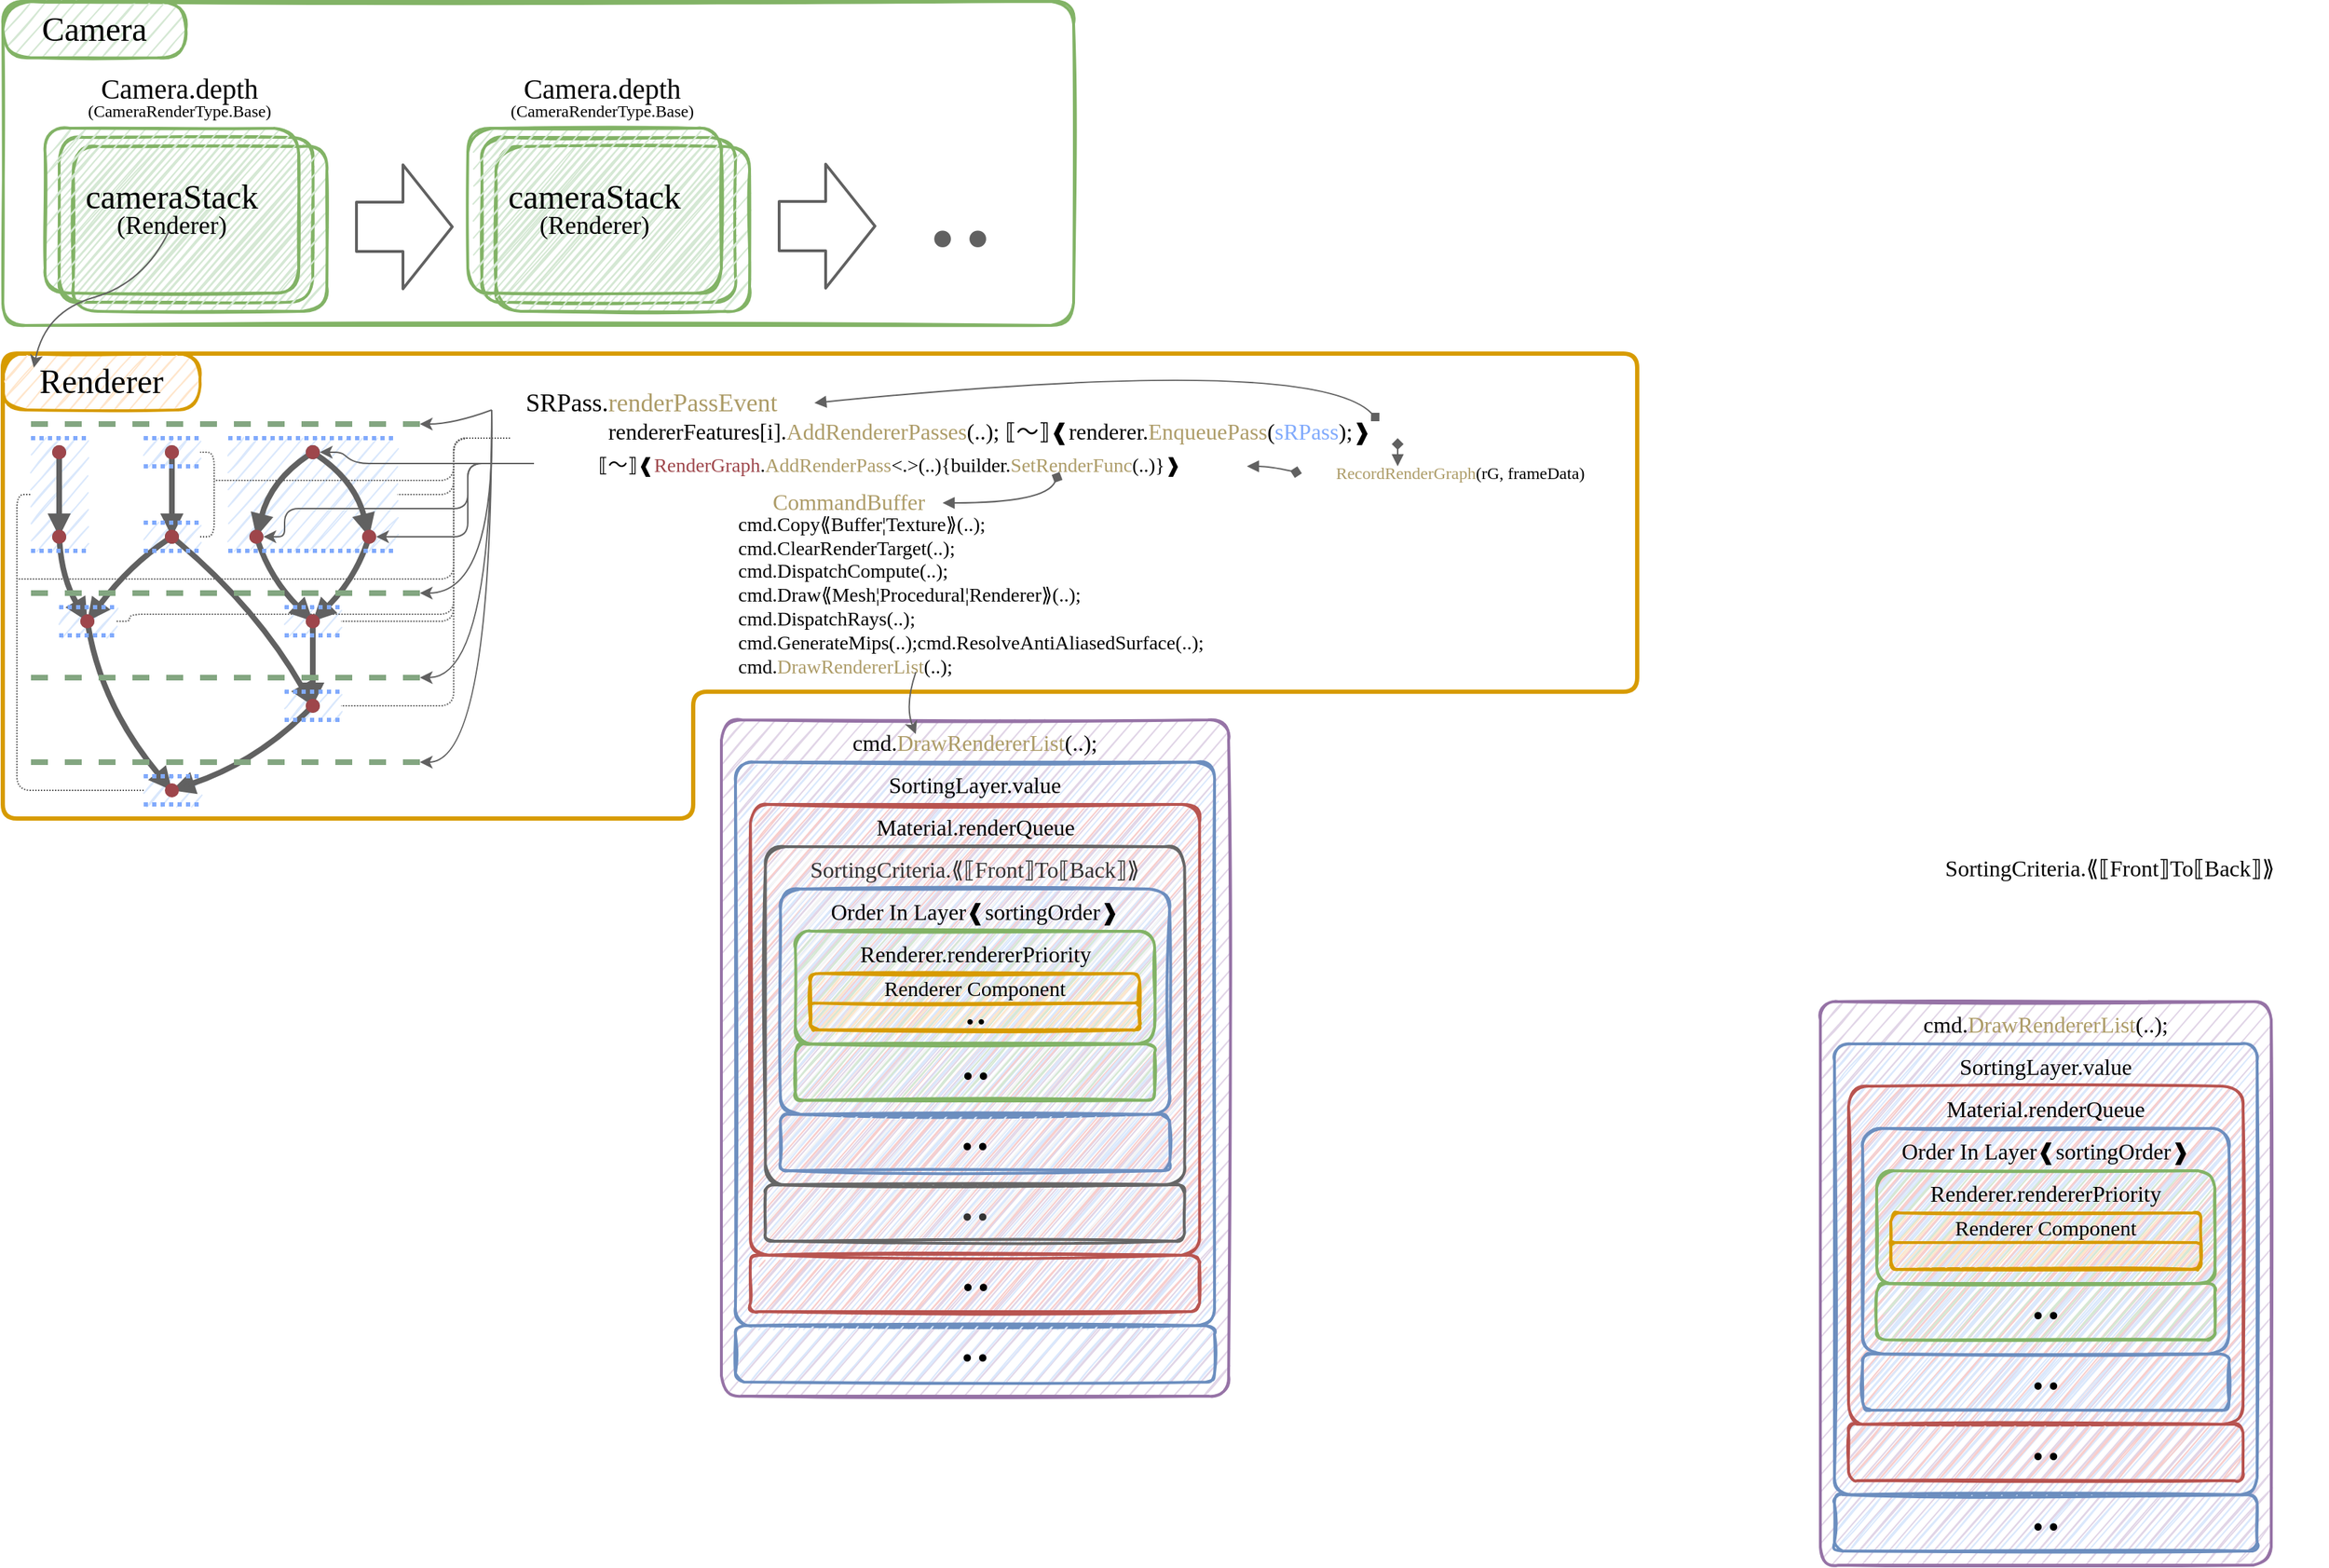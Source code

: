 <mxfile version="21.7.5" type="device">
  <diagram name="ページ1" id="PmnMEiedi1nfhbx48ZEu">
    <mxGraphModel dx="1434" dy="844" grid="1" gridSize="10" guides="0" tooltips="1" connect="1" arrows="1" fold="1" page="1" pageScale="1" pageWidth="1169" pageHeight="827" math="0" shadow="0">
      <root>
        <mxCell id="0" />
        <mxCell id="1" parent="0" />
        <mxCell id="FsoMMtfHhLz3N644Kt1Y-4" value="" style="group" parent="1" vertex="1" connectable="0">
          <mxGeometry x="50" y="110" width="200" height="130" as="geometry" />
        </mxCell>
        <mxCell id="FsoMMtfHhLz3N644Kt1Y-2" value="" style="rounded=1;whiteSpace=wrap;html=1;fillColor=#d5e8d4;strokeColor=#82b366;sketch=1;strokeWidth=2;shadow=0;fontFamily=UD デジタル 教科書体 NK-B;fontSize=16;" parent="FsoMMtfHhLz3N644Kt1Y-4" vertex="1">
          <mxGeometry x="10" y="6.5" width="180" height="117.0" as="geometry" />
        </mxCell>
        <mxCell id="FsoMMtfHhLz3N644Kt1Y-3" value="" style="rounded=1;whiteSpace=wrap;html=1;fillColor=#d5e8d4;strokeColor=#82b366;sketch=1;strokeWidth=2;shadow=0;fontFamily=UD デジタル 教科書体 NK-B;fontSize=16;" parent="FsoMMtfHhLz3N644Kt1Y-4" vertex="1">
          <mxGeometry x="20" y="13" width="180" height="117.0" as="geometry" />
        </mxCell>
        <mxCell id="FsoMMtfHhLz3N644Kt1Y-1" value="&lt;p style=&quot;line-height: 110%;&quot;&gt;&lt;font style=&quot;&quot;&gt;&lt;span style=&quot;font-size: 24px;&quot;&gt;cameraStack&lt;/span&gt;&lt;br&gt;&lt;font style=&quot;font-size: 18px;&quot;&gt;(Renderer)&lt;/font&gt;&lt;br&gt;&lt;/font&gt;&lt;/p&gt;" style="rounded=1;whiteSpace=wrap;html=1;fillColor=#d5e8d4;strokeColor=#82b366;sketch=1;strokeWidth=2;shadow=0;fontFamily=UD デジタル 教科書体 NK-B;fontSize=16;" parent="FsoMMtfHhLz3N644Kt1Y-4" vertex="1">
          <mxGeometry width="180" height="117.0" as="geometry" />
        </mxCell>
        <mxCell id="FsoMMtfHhLz3N644Kt1Y-5" value="" style="group" parent="1" vertex="1" connectable="0">
          <mxGeometry x="360" y="110" width="430" height="220" as="geometry" />
        </mxCell>
        <mxCell id="FsoMMtfHhLz3N644Kt1Y-6" value="" style="rounded=1;whiteSpace=wrap;html=1;fillColor=#d5e8d4;strokeColor=#82b366;sketch=1;strokeWidth=2;shadow=0;fontFamily=UD デジタル 教科書体 NK-B;fontSize=16;" parent="FsoMMtfHhLz3N644Kt1Y-5" vertex="1">
          <mxGeometry y="6.5" width="180" height="117" as="geometry" />
        </mxCell>
        <mxCell id="FsoMMtfHhLz3N644Kt1Y-7" value="" style="rounded=1;whiteSpace=wrap;html=1;fillColor=#d5e8d4;strokeColor=#82b366;sketch=1;strokeWidth=2;shadow=0;fontFamily=UD デジタル 教科書体 NK-B;fontSize=16;" parent="FsoMMtfHhLz3N644Kt1Y-5" vertex="1">
          <mxGeometry x="10" y="13" width="180" height="117" as="geometry" />
        </mxCell>
        <mxCell id="FsoMMtfHhLz3N644Kt1Y-8" value="&lt;p style=&quot;line-height: 110%;&quot;&gt;&lt;font style=&quot;&quot;&gt;&lt;span style=&quot;font-size: 24px;&quot;&gt;cameraStack&lt;/span&gt;&lt;br&gt;&lt;font style=&quot;font-size: 18px;&quot;&gt;(Renderer)&lt;/font&gt;&lt;br&gt;&lt;/font&gt;&lt;/p&gt;" style="rounded=1;whiteSpace=wrap;html=1;fillColor=#d5e8d4;strokeColor=#82b366;sketch=1;strokeWidth=2;shadow=0;fontFamily=UD デジタル 教科書体 NK-B;fontSize=16;" parent="FsoMMtfHhLz3N644Kt1Y-5" vertex="1">
          <mxGeometry x="-10" width="180" height="117" as="geometry" />
        </mxCell>
        <mxCell id="FsoMMtfHhLz3N644Kt1Y-15" value="" style="rounded=1;whiteSpace=wrap;html=1;fillColor=none;strokeColor=#82b366;sketch=1;strokeWidth=2;shadow=0;fontFamily=UD デジタル 教科書体 NK-B;fontSize=16;arcSize=7;" parent="FsoMMtfHhLz3N644Kt1Y-5" vertex="1">
          <mxGeometry x="-340" y="-90" width="760" height="230" as="geometry" />
        </mxCell>
        <mxCell id="FsoMMtfHhLz3N644Kt1Y-9" value="" style="shape=flexArrow;endArrow=classic;html=1;rounded=1;shadow=0;sketch=0;fontFamily=UD デジタル 教科書体 NK-B;fontSize=16;fontColor=default;strokeColor=#616161;strokeWidth=2;endWidth=51;endSize=11;width=34;" parent="1" edge="1">
          <mxGeometry width="50" height="50" relative="1" as="geometry">
            <mxPoint x="270" y="180" as="sourcePoint" />
            <mxPoint x="340" y="180" as="targetPoint" />
          </mxGeometry>
        </mxCell>
        <mxCell id="FsoMMtfHhLz3N644Kt1Y-10" value="" style="shape=flexArrow;endArrow=classic;html=1;rounded=1;shadow=0;sketch=0;fontFamily=UD デジタル 教科書体 NK-B;fontSize=16;fontColor=default;strokeColor=#616161;strokeWidth=2;endWidth=51;endSize=11;width=34;" parent="1" edge="1">
          <mxGeometry width="50" height="50" relative="1" as="geometry">
            <mxPoint x="570" y="179.5" as="sourcePoint" />
            <mxPoint x="640" y="179.5" as="targetPoint" />
          </mxGeometry>
        </mxCell>
        <mxCell id="FsoMMtfHhLz3N644Kt1Y-11" value="&lt;font color=&quot;#616161&quot; style=&quot;font-size: 100px;&quot; face=&quot;UD デジタル 教科書体 NK-B&quot;&gt;..&lt;/font&gt;" style="text;html=1;align=center;verticalAlign=middle;resizable=0;points=[];autosize=1;strokeColor=none;fillColor=none;" parent="1" vertex="1">
          <mxGeometry x="649" y="94" width="100" height="130" as="geometry" />
        </mxCell>
        <mxCell id="FsoMMtfHhLz3N644Kt1Y-12" value="&lt;p style=&quot;line-height: 110%;&quot;&gt;&lt;font face=&quot;UD デジタル 教科書体 NK-B&quot;&gt;&lt;font style=&quot;font-size: 20px;&quot;&gt;Camera.depth&lt;/font&gt;&lt;br&gt;(CameraRenderType.Base)&lt;/font&gt;&lt;/p&gt;" style="text;html=1;align=center;verticalAlign=middle;resizable=0;points=[];autosize=1;strokeColor=none;fillColor=none;" parent="1" vertex="1">
          <mxGeometry x="50" y="55" width="190" height="70" as="geometry" />
        </mxCell>
        <mxCell id="FsoMMtfHhLz3N644Kt1Y-13" value="&lt;p style=&quot;line-height: 110%;&quot;&gt;&lt;font face=&quot;UD デジタル 教科書体 NK-B&quot;&gt;&lt;font style=&quot;font-size: 20px;&quot;&gt;Camera.depth&lt;/font&gt;&lt;br&gt;(CameraRenderType.Base)&lt;/font&gt;&lt;/p&gt;" style="text;html=1;align=center;verticalAlign=middle;resizable=0;points=[];autosize=1;strokeColor=none;fillColor=none;" parent="1" vertex="1">
          <mxGeometry x="350" y="55" width="190" height="70" as="geometry" />
        </mxCell>
        <mxCell id="FsoMMtfHhLz3N644Kt1Y-16" value="&lt;font style=&quot;font-size: 24px;&quot;&gt;Camera&lt;/font&gt;" style="rounded=1;whiteSpace=wrap;html=1;fillColor=#d5e8d4;strokeColor=#82b366;sketch=1;strokeWidth=2;shadow=0;fontFamily=UD デジタル 教科書体 NK-B;fontSize=16;arcSize=50;" parent="1" vertex="1">
          <mxGeometry x="20" y="20" width="130" height="40" as="geometry" />
        </mxCell>
        <mxCell id="FsoMMtfHhLz3N644Kt1Y-134" value="" style="group" parent="1" vertex="1" connectable="0">
          <mxGeometry x="20" y="270" width="1200" height="740" as="geometry" />
        </mxCell>
        <mxCell id="FsoMMtfHhLz3N644Kt1Y-74" value="" style="rounded=1;whiteSpace=wrap;html=1;fillColor=#dae8fc;strokeColor=none;sketch=1;strokeWidth=2;shadow=0;fontFamily=UD デジタル 教科書体 NK-B;fontSize=16;arcSize=0;" parent="FsoMMtfHhLz3N644Kt1Y-134" vertex="1">
          <mxGeometry x="100" y="300" width="40" height="20" as="geometry" />
        </mxCell>
        <mxCell id="FsoMMtfHhLz3N644Kt1Y-71" value="" style="rounded=1;whiteSpace=wrap;html=1;fillColor=#dae8fc;strokeColor=none;sketch=1;strokeWidth=2;shadow=0;fontFamily=UD デジタル 教科書体 NK-B;fontSize=16;arcSize=0;" parent="FsoMMtfHhLz3N644Kt1Y-134" vertex="1">
          <mxGeometry x="200" y="240" width="40" height="20" as="geometry" />
        </mxCell>
        <mxCell id="FsoMMtfHhLz3N644Kt1Y-68" value="" style="rounded=1;whiteSpace=wrap;html=1;fillColor=#dae8fc;strokeColor=none;sketch=1;strokeWidth=2;shadow=0;fontFamily=UD デジタル 教科書体 NK-B;fontSize=16;arcSize=0;" parent="FsoMMtfHhLz3N644Kt1Y-134" vertex="1">
          <mxGeometry x="200" y="180" width="40" height="20" as="geometry" />
        </mxCell>
        <mxCell id="FsoMMtfHhLz3N644Kt1Y-65" value="" style="rounded=1;whiteSpace=wrap;html=1;fillColor=#dae8fc;strokeColor=none;sketch=1;strokeWidth=2;shadow=0;fontFamily=UD デジタル 教科書体 NK-B;fontSize=16;arcSize=0;" parent="FsoMMtfHhLz3N644Kt1Y-134" vertex="1">
          <mxGeometry x="40" y="180" width="40" height="20" as="geometry" />
        </mxCell>
        <mxCell id="FsoMMtfHhLz3N644Kt1Y-54" value="" style="rounded=1;whiteSpace=wrap;html=1;fillColor=#dae8fc;strokeColor=none;sketch=1;strokeWidth=2;shadow=0;fontFamily=UD デジタル 教科書体 NK-B;fontSize=16;arcSize=0;" parent="FsoMMtfHhLz3N644Kt1Y-134" vertex="1">
          <mxGeometry x="100" y="120" width="40" height="20" as="geometry" />
        </mxCell>
        <mxCell id="FsoMMtfHhLz3N644Kt1Y-55" value="" style="rounded=1;whiteSpace=wrap;html=1;fillColor=#DAE8FC;strokeColor=none;sketch=1;strokeWidth=2;shadow=0;fontFamily=UD デジタル 教科書体 NK-B;fontSize=16;arcSize=0;" parent="FsoMMtfHhLz3N644Kt1Y-134" vertex="1">
          <mxGeometry x="20" y="60" width="40" height="80" as="geometry" />
        </mxCell>
        <mxCell id="FsoMMtfHhLz3N644Kt1Y-53" value="" style="rounded=1;whiteSpace=wrap;html=1;fillColor=#dae8fc;strokeColor=none;sketch=1;strokeWidth=2;shadow=0;fontFamily=UD デジタル 教科書体 NK-B;fontSize=16;arcSize=0;" parent="FsoMMtfHhLz3N644Kt1Y-134" vertex="1">
          <mxGeometry x="100" y="60" width="40" height="20" as="geometry" />
        </mxCell>
        <mxCell id="FsoMMtfHhLz3N644Kt1Y-30" value="" style="group" parent="FsoMMtfHhLz3N644Kt1Y-134" vertex="1" connectable="0">
          <mxGeometry x="40" y="70" width="240" height="241" as="geometry" />
        </mxCell>
        <mxCell id="FsoMMtfHhLz3N644Kt1Y-52" value="" style="rounded=1;whiteSpace=wrap;html=1;fillColor=#dae8fc;strokeColor=none;sketch=1;strokeWidth=2;shadow=0;fontFamily=UD デジタル 教科書体 NK-B;fontSize=16;arcSize=0;" parent="FsoMMtfHhLz3N644Kt1Y-30" vertex="1">
          <mxGeometry x="120" y="-10" width="120" height="80" as="geometry" />
        </mxCell>
        <mxCell id="FsoMMtfHhLz3N644Kt1Y-17" value="" style="endArrow=block;html=1;shadow=0;sketch=0;fontFamily=UD デジタル 教科書体 NK-B;fontSize=16;fontColor=default;strokeColor=#616161;strokeWidth=4;startArrow=oval;startFill=1;endFill=1;curved=1;" parent="FsoMMtfHhLz3N644Kt1Y-30" edge="1">
          <mxGeometry width="50" height="50" relative="1" as="geometry">
            <mxPoint x="180" as="sourcePoint" />
            <mxPoint x="140" y="60" as="targetPoint" />
            <Array as="points">
              <mxPoint x="150" y="20" />
            </Array>
          </mxGeometry>
        </mxCell>
        <mxCell id="FsoMMtfHhLz3N644Kt1Y-18" value="" style="endArrow=block;html=1;shadow=0;sketch=0;fontFamily=UD デジタル 教科書体 NK-B;fontSize=16;fontColor=default;strokeColor=#616161;strokeWidth=4;startArrow=oval;startFill=1;endFill=1;curved=1;" parent="FsoMMtfHhLz3N644Kt1Y-30" edge="1">
          <mxGeometry width="50" height="50" relative="1" as="geometry">
            <mxPoint x="80" as="sourcePoint" />
            <mxPoint x="80" y="60" as="targetPoint" />
          </mxGeometry>
        </mxCell>
        <mxCell id="FsoMMtfHhLz3N644Kt1Y-19" value="" style="endArrow=block;html=1;shadow=0;sketch=0;fontFamily=UD デジタル 教科書体 NK-B;fontSize=16;fontColor=default;strokeColor=#616161;strokeWidth=4;startArrow=oval;startFill=1;endFill=1;curved=1;" parent="FsoMMtfHhLz3N644Kt1Y-30" edge="1">
          <mxGeometry width="50" height="50" relative="1" as="geometry">
            <mxPoint x="180" as="sourcePoint" />
            <mxPoint x="220" y="60" as="targetPoint" />
            <Array as="points">
              <mxPoint x="210" y="20" />
            </Array>
          </mxGeometry>
        </mxCell>
        <mxCell id="FsoMMtfHhLz3N644Kt1Y-20" value="" style="endArrow=block;html=1;shadow=0;sketch=0;fontFamily=UD デジタル 教科書体 NK-B;fontSize=16;fontColor=default;strokeColor=#616161;strokeWidth=4;startArrow=oval;startFill=1;endFill=1;curved=1;" parent="FsoMMtfHhLz3N644Kt1Y-30" edge="1">
          <mxGeometry width="50" height="50" relative="1" as="geometry">
            <mxPoint x="220" y="60" as="sourcePoint" />
            <mxPoint x="180" y="120" as="targetPoint" />
            <Array as="points">
              <mxPoint x="210" y="90" />
            </Array>
          </mxGeometry>
        </mxCell>
        <mxCell id="FsoMMtfHhLz3N644Kt1Y-21" value="" style="endArrow=block;html=1;shadow=0;sketch=0;fontFamily=UD デジタル 教科書体 NK-B;fontSize=16;fontColor=default;strokeColor=#616161;strokeWidth=4;startArrow=oval;startFill=1;endFill=1;curved=1;" parent="FsoMMtfHhLz3N644Kt1Y-30" edge="1">
          <mxGeometry width="50" height="50" relative="1" as="geometry">
            <mxPoint x="140" y="60" as="sourcePoint" />
            <mxPoint x="180" y="120" as="targetPoint" />
            <Array as="points">
              <mxPoint x="150" y="90" />
            </Array>
          </mxGeometry>
        </mxCell>
        <mxCell id="FsoMMtfHhLz3N644Kt1Y-22" value="" style="endArrow=block;html=1;shadow=0;sketch=0;fontFamily=UD デジタル 教科書体 NK-B;fontSize=16;fontColor=default;strokeColor=#616161;strokeWidth=4;startArrow=oval;startFill=1;endFill=1;curved=1;" parent="FsoMMtfHhLz3N644Kt1Y-30" edge="1">
          <mxGeometry width="50" height="50" relative="1" as="geometry">
            <mxPoint x="180" y="120" as="sourcePoint" />
            <mxPoint x="180" y="180" as="targetPoint" />
          </mxGeometry>
        </mxCell>
        <mxCell id="FsoMMtfHhLz3N644Kt1Y-23" value="" style="endArrow=block;html=1;shadow=0;sketch=0;fontFamily=UD デジタル 教科書体 NK-B;fontSize=16;fontColor=default;strokeColor=#616161;strokeWidth=4;startArrow=oval;startFill=1;endFill=1;curved=1;" parent="FsoMMtfHhLz3N644Kt1Y-30" edge="1">
          <mxGeometry width="50" height="50" relative="1" as="geometry">
            <mxPoint x="80" y="60" as="sourcePoint" />
            <mxPoint x="180" y="180" as="targetPoint" />
            <Array as="points">
              <mxPoint x="140" y="110" />
            </Array>
          </mxGeometry>
        </mxCell>
        <mxCell id="FsoMMtfHhLz3N644Kt1Y-24" value="" style="endArrow=block;html=1;shadow=0;sketch=0;fontFamily=UD デジタル 教科書体 NK-B;fontSize=16;fontColor=default;strokeColor=#616161;strokeWidth=4;startArrow=oval;startFill=1;endFill=1;curved=1;" parent="FsoMMtfHhLz3N644Kt1Y-30" edge="1">
          <mxGeometry width="50" height="50" relative="1" as="geometry">
            <mxPoint as="sourcePoint" />
            <mxPoint y="60" as="targetPoint" />
          </mxGeometry>
        </mxCell>
        <mxCell id="FsoMMtfHhLz3N644Kt1Y-25" value="" style="endArrow=block;html=1;shadow=0;sketch=0;fontFamily=UD デジタル 教科書体 NK-B;fontSize=16;fontColor=default;strokeColor=#616161;strokeWidth=4;startArrow=oval;startFill=1;endFill=1;curved=1;" parent="FsoMMtfHhLz3N644Kt1Y-30" edge="1">
          <mxGeometry width="50" height="50" relative="1" as="geometry">
            <mxPoint y="60" as="sourcePoint" />
            <mxPoint x="20" y="120" as="targetPoint" />
            <Array as="points">
              <mxPoint x="2" y="90" />
            </Array>
          </mxGeometry>
        </mxCell>
        <mxCell id="FsoMMtfHhLz3N644Kt1Y-26" value="" style="endArrow=block;html=1;shadow=0;sketch=0;fontFamily=UD デジタル 教科書体 NK-B;fontSize=16;fontColor=default;strokeColor=#616161;strokeWidth=4;startArrow=oval;startFill=1;endFill=1;curved=1;" parent="FsoMMtfHhLz3N644Kt1Y-30" edge="1">
          <mxGeometry width="50" height="50" relative="1" as="geometry">
            <mxPoint x="80" y="60" as="sourcePoint" />
            <mxPoint x="20" y="120" as="targetPoint" />
            <Array as="points">
              <mxPoint x="50" y="80" />
            </Array>
          </mxGeometry>
        </mxCell>
        <mxCell id="FsoMMtfHhLz3N644Kt1Y-27" value="" style="endArrow=block;html=1;shadow=0;sketch=0;fontFamily=UD デジタル 教科書体 NK-B;fontSize=16;fontColor=default;strokeColor=#616161;strokeWidth=4;startArrow=oval;startFill=1;endFill=1;curved=1;" parent="FsoMMtfHhLz3N644Kt1Y-30" edge="1">
          <mxGeometry width="50" height="50" relative="1" as="geometry">
            <mxPoint x="20" y="120" as="sourcePoint" />
            <mxPoint x="80" y="240" as="targetPoint" />
            <Array as="points">
              <mxPoint x="30" y="180" />
            </Array>
          </mxGeometry>
        </mxCell>
        <mxCell id="FsoMMtfHhLz3N644Kt1Y-28" value="" style="endArrow=block;html=1;shadow=0;sketch=0;fontFamily=UD デジタル 教科書体 NK-B;fontSize=16;fontColor=default;strokeColor=#616161;strokeWidth=4;startArrow=oval;startFill=1;endFill=1;curved=1;" parent="FsoMMtfHhLz3N644Kt1Y-30" edge="1">
          <mxGeometry width="50" height="50" relative="1" as="geometry">
            <mxPoint x="180" y="180" as="sourcePoint" />
            <mxPoint x="80" y="240" as="targetPoint" />
            <Array as="points">
              <mxPoint x="140" y="220" />
            </Array>
          </mxGeometry>
        </mxCell>
        <mxCell id="FsoMMtfHhLz3N644Kt1Y-29" value="" style="endArrow=none;html=1;rounded=1;shadow=0;sketch=0;fontFamily=UD デジタル 教科書体 NK-B;fontSize=16;fontColor=default;strokeColor=#9E464B;strokeWidth=4;startArrow=oval;startFill=1;endFill=0;" parent="FsoMMtfHhLz3N644Kt1Y-30" edge="1">
          <mxGeometry width="50" height="50" relative="1" as="geometry">
            <mxPoint x="80" y="240" as="sourcePoint" />
            <mxPoint x="82" y="244" as="targetPoint" />
          </mxGeometry>
        </mxCell>
        <mxCell id="FsoMMtfHhLz3N644Kt1Y-31" value="" style="endArrow=none;dashed=1;html=1;rounded=1;shadow=0;sketch=0;fontFamily=UD デジタル 教科書体 NK-B;fontSize=16;fontColor=default;strokeColor=#83A681;strokeWidth=4;startArrow=none;startFill=0;endFill=0;" parent="FsoMMtfHhLz3N644Kt1Y-134" edge="1">
          <mxGeometry width="50" height="50" relative="1" as="geometry">
            <mxPoint x="20" y="50" as="sourcePoint" />
            <mxPoint x="300" y="50" as="targetPoint" />
          </mxGeometry>
        </mxCell>
        <mxCell id="FsoMMtfHhLz3N644Kt1Y-32" value="" style="endArrow=none;dashed=1;html=1;rounded=1;shadow=0;sketch=0;fontFamily=UD デジタル 教科書体 NK-B;fontSize=16;fontColor=default;strokeColor=#83A681;strokeWidth=4;startArrow=none;startFill=0;endFill=0;" parent="FsoMMtfHhLz3N644Kt1Y-134" edge="1">
          <mxGeometry width="50" height="50" relative="1" as="geometry">
            <mxPoint x="20" y="170" as="sourcePoint" />
            <mxPoint x="300" y="170" as="targetPoint" />
          </mxGeometry>
        </mxCell>
        <mxCell id="FsoMMtfHhLz3N644Kt1Y-33" value="" style="endArrow=none;dashed=1;html=1;rounded=1;shadow=0;sketch=0;fontFamily=UD デジタル 教科書体 NK-B;fontSize=16;fontColor=default;strokeColor=#83A681;strokeWidth=4;startArrow=none;startFill=0;endFill=0;" parent="FsoMMtfHhLz3N644Kt1Y-134" edge="1">
          <mxGeometry width="50" height="50" relative="1" as="geometry">
            <mxPoint x="20" y="230" as="sourcePoint" />
            <mxPoint x="300" y="230" as="targetPoint" />
          </mxGeometry>
        </mxCell>
        <mxCell id="FsoMMtfHhLz3N644Kt1Y-34" value="" style="endArrow=none;dashed=1;html=1;rounded=1;shadow=0;sketch=0;fontFamily=UD デジタル 教科書体 NK-B;fontSize=16;fontColor=default;strokeColor=#83A681;strokeWidth=4;startArrow=none;startFill=0;endFill=0;" parent="FsoMMtfHhLz3N644Kt1Y-134" edge="1">
          <mxGeometry width="50" height="50" relative="1" as="geometry">
            <mxPoint x="20" y="290" as="sourcePoint" />
            <mxPoint x="300" y="290" as="targetPoint" />
          </mxGeometry>
        </mxCell>
        <mxCell id="FsoMMtfHhLz3N644Kt1Y-35" value="&lt;font style=&quot;font-size: 18px;&quot; face=&quot;UD デジタル 教科書体 NK-B&quot;&gt;SRPass.&lt;font color=&quot;#ad9c68&quot;&gt;renderPassEvent&lt;/font&gt;&lt;/font&gt;" style="text;html=1;align=center;verticalAlign=middle;resizable=0;points=[];autosize=1;strokeColor=none;fillColor=none;" parent="FsoMMtfHhLz3N644Kt1Y-134" vertex="1">
          <mxGeometry x="330" y="15" width="260" height="40" as="geometry" />
        </mxCell>
        <mxCell id="FsoMMtfHhLz3N644Kt1Y-36" value="" style="endArrow=classic;html=1;shadow=0;sketch=0;fontFamily=UD デジタル 教科書体 NK-B;fontSize=16;fontColor=default;strokeColor=#616161;strokeWidth=1;curved=1;" parent="FsoMMtfHhLz3N644Kt1Y-134" edge="1">
          <mxGeometry width="50" height="50" relative="1" as="geometry">
            <mxPoint x="347" y="40" as="sourcePoint" />
            <mxPoint x="296" y="50" as="targetPoint" />
            <Array as="points">
              <mxPoint x="320" y="50" />
            </Array>
          </mxGeometry>
        </mxCell>
        <mxCell id="FsoMMtfHhLz3N644Kt1Y-37" value="" style="endArrow=classic;html=1;shadow=0;sketch=0;fontFamily=UD デジタル 教科書体 NK-B;fontSize=16;fontColor=default;strokeColor=#616161;strokeWidth=1;curved=1;" parent="FsoMMtfHhLz3N644Kt1Y-134" edge="1">
          <mxGeometry width="50" height="50" relative="1" as="geometry">
            <mxPoint x="347" y="40" as="sourcePoint" />
            <mxPoint x="296" y="170" as="targetPoint" />
            <Array as="points">
              <mxPoint x="350" y="170" />
            </Array>
          </mxGeometry>
        </mxCell>
        <mxCell id="FsoMMtfHhLz3N644Kt1Y-39" value="" style="endArrow=classic;html=1;shadow=0;sketch=0;fontFamily=UD デジタル 教科書体 NK-B;fontSize=16;fontColor=default;strokeColor=#616161;strokeWidth=1;curved=1;" parent="FsoMMtfHhLz3N644Kt1Y-134" edge="1">
          <mxGeometry width="50" height="50" relative="1" as="geometry">
            <mxPoint x="347" y="40" as="sourcePoint" />
            <mxPoint x="296" y="230" as="targetPoint" />
            <Array as="points">
              <mxPoint x="347" y="230" />
            </Array>
          </mxGeometry>
        </mxCell>
        <mxCell id="FsoMMtfHhLz3N644Kt1Y-40" value="" style="endArrow=classic;html=1;shadow=0;sketch=0;fontFamily=UD デジタル 教科書体 NK-B;fontSize=16;fontColor=default;strokeColor=#616161;strokeWidth=1;curved=1;" parent="FsoMMtfHhLz3N644Kt1Y-134" edge="1">
          <mxGeometry width="50" height="50" relative="1" as="geometry">
            <mxPoint x="347" y="40" as="sourcePoint" />
            <mxPoint x="296" y="290" as="targetPoint" />
            <Array as="points">
              <mxPoint x="347" y="290" />
            </Array>
          </mxGeometry>
        </mxCell>
        <mxCell id="FsoMMtfHhLz3N644Kt1Y-41" value="" style="endArrow=classic;html=1;shadow=0;sketch=0;fontFamily=UD デジタル 教科書体 NK-B;fontSize=16;fontColor=default;strokeColor=#616161;strokeWidth=1;rounded=1;" parent="FsoMMtfHhLz3N644Kt1Y-134" edge="1">
          <mxGeometry width="50" height="50" relative="1" as="geometry">
            <mxPoint x="376" y="78" as="sourcePoint" />
            <mxPoint x="265" y="130" as="targetPoint" />
            <Array as="points">
              <mxPoint x="330" y="78" />
              <mxPoint x="330" y="130" />
            </Array>
          </mxGeometry>
        </mxCell>
        <mxCell id="FsoMMtfHhLz3N644Kt1Y-42" value="" style="endArrow=none;dashed=1;html=1;rounded=1;shadow=0;sketch=0;fontFamily=UD デジタル 教科書体 NK-B;fontSize=16;fontColor=default;strokeColor=#81AAFC;strokeWidth=3;startArrow=none;startFill=0;endFill=0;dashPattern=1 1;" parent="FsoMMtfHhLz3N644Kt1Y-134" edge="1">
          <mxGeometry width="50" height="50" relative="1" as="geometry">
            <mxPoint x="160" y="60" as="sourcePoint" />
            <mxPoint x="280" y="60" as="targetPoint" />
          </mxGeometry>
        </mxCell>
        <mxCell id="FsoMMtfHhLz3N644Kt1Y-44" value="" style="endArrow=none;dashed=1;html=1;rounded=1;shadow=0;sketch=0;fontFamily=UD デジタル 教科書体 NK-B;fontSize=16;fontColor=default;strokeColor=#81AAFC;strokeWidth=3;startArrow=none;startFill=0;endFill=0;dashPattern=1 1;" parent="FsoMMtfHhLz3N644Kt1Y-134" edge="1">
          <mxGeometry width="50" height="50" relative="1" as="geometry">
            <mxPoint x="160" y="140" as="sourcePoint" />
            <mxPoint x="280" y="140" as="targetPoint" />
          </mxGeometry>
        </mxCell>
        <mxCell id="FsoMMtfHhLz3N644Kt1Y-46" value="" style="endArrow=none;dashed=1;html=1;rounded=1;shadow=0;sketch=0;fontFamily=UD デジタル 教科書体 NK-B;fontSize=16;fontColor=default;strokeColor=#81AAFC;strokeWidth=3;startArrow=none;startFill=0;endFill=0;dashPattern=1 1;" parent="FsoMMtfHhLz3N644Kt1Y-134" edge="1">
          <mxGeometry width="50" height="50" relative="1" as="geometry">
            <mxPoint x="100" y="80" as="sourcePoint" />
            <mxPoint x="140" y="80" as="targetPoint" />
          </mxGeometry>
        </mxCell>
        <mxCell id="FsoMMtfHhLz3N644Kt1Y-47" value="" style="endArrow=none;dashed=1;html=1;rounded=1;shadow=0;sketch=0;fontFamily=UD デジタル 教科書体 NK-B;fontSize=16;fontColor=default;strokeColor=#81AAFC;strokeWidth=3;startArrow=none;startFill=0;endFill=0;dashPattern=1 1;" parent="FsoMMtfHhLz3N644Kt1Y-134" edge="1">
          <mxGeometry width="50" height="50" relative="1" as="geometry">
            <mxPoint x="100" y="120" as="sourcePoint" />
            <mxPoint x="140" y="120" as="targetPoint" />
          </mxGeometry>
        </mxCell>
        <mxCell id="FsoMMtfHhLz3N644Kt1Y-48" value="" style="endArrow=none;dashed=1;html=1;rounded=1;shadow=0;sketch=0;fontFamily=UD デジタル 教科書体 NK-B;fontSize=16;fontColor=default;strokeColor=#81AAFC;strokeWidth=3;startArrow=none;startFill=0;endFill=0;dashPattern=1 1;" parent="FsoMMtfHhLz3N644Kt1Y-134" edge="1">
          <mxGeometry width="50" height="50" relative="1" as="geometry">
            <mxPoint x="100" y="140" as="sourcePoint" />
            <mxPoint x="140" y="140" as="targetPoint" />
          </mxGeometry>
        </mxCell>
        <mxCell id="FsoMMtfHhLz3N644Kt1Y-49" value="" style="endArrow=none;dashed=1;html=1;rounded=1;shadow=0;sketch=0;fontFamily=UD デジタル 教科書体 NK-B;fontSize=16;fontColor=default;strokeColor=#81AAFC;strokeWidth=3;startArrow=none;startFill=0;endFill=0;dashPattern=1 1;" parent="FsoMMtfHhLz3N644Kt1Y-134" edge="1">
          <mxGeometry width="50" height="50" relative="1" as="geometry">
            <mxPoint x="20" y="60" as="sourcePoint" />
            <mxPoint x="60" y="60" as="targetPoint" />
          </mxGeometry>
        </mxCell>
        <mxCell id="FsoMMtfHhLz3N644Kt1Y-50" value="" style="endArrow=none;dashed=1;html=1;rounded=1;shadow=0;sketch=0;fontFamily=UD デジタル 教科書体 NK-B;fontSize=16;fontColor=default;strokeColor=#81AAFC;strokeWidth=3;startArrow=none;startFill=0;endFill=0;dashPattern=1 1;" parent="FsoMMtfHhLz3N644Kt1Y-134" edge="1">
          <mxGeometry width="50" height="50" relative="1" as="geometry">
            <mxPoint x="20" y="140" as="sourcePoint" />
            <mxPoint x="60" y="140" as="targetPoint" />
          </mxGeometry>
        </mxCell>
        <mxCell id="FsoMMtfHhLz3N644Kt1Y-51" value="" style="endArrow=none;dashed=1;html=1;rounded=1;shadow=0;sketch=0;fontFamily=UD デジタル 教科書体 NK-B;fontSize=16;fontColor=default;strokeColor=#81AAFC;strokeWidth=3;startArrow=none;startFill=0;endFill=0;dashPattern=1 1;" parent="FsoMMtfHhLz3N644Kt1Y-134" edge="1">
          <mxGeometry width="50" height="50" relative="1" as="geometry">
            <mxPoint x="100" y="60" as="sourcePoint" />
            <mxPoint x="140" y="60" as="targetPoint" />
          </mxGeometry>
        </mxCell>
        <mxCell id="FsoMMtfHhLz3N644Kt1Y-66" value="" style="endArrow=none;dashed=1;html=1;rounded=1;shadow=0;sketch=0;fontFamily=UD デジタル 教科書体 NK-B;fontSize=16;fontColor=default;strokeColor=#81AAFC;strokeWidth=3;startArrow=none;startFill=0;endFill=0;dashPattern=1 1;" parent="FsoMMtfHhLz3N644Kt1Y-134" edge="1">
          <mxGeometry width="50" height="50" relative="1" as="geometry">
            <mxPoint x="40" y="200" as="sourcePoint" />
            <mxPoint x="80" y="200" as="targetPoint" />
          </mxGeometry>
        </mxCell>
        <mxCell id="FsoMMtfHhLz3N644Kt1Y-67" value="" style="endArrow=none;dashed=1;html=1;rounded=1;shadow=0;sketch=0;fontFamily=UD デジタル 教科書体 NK-B;fontSize=16;fontColor=default;strokeColor=#81AAFC;strokeWidth=3;startArrow=none;startFill=0;endFill=0;dashPattern=1 1;" parent="FsoMMtfHhLz3N644Kt1Y-134" edge="1">
          <mxGeometry width="50" height="50" relative="1" as="geometry">
            <mxPoint x="40" y="180" as="sourcePoint" />
            <mxPoint x="80" y="180" as="targetPoint" />
          </mxGeometry>
        </mxCell>
        <mxCell id="FsoMMtfHhLz3N644Kt1Y-69" value="" style="endArrow=none;dashed=1;html=1;rounded=1;shadow=0;sketch=0;fontFamily=UD デジタル 教科書体 NK-B;fontSize=16;fontColor=default;strokeColor=#81AAFC;strokeWidth=3;startArrow=none;startFill=0;endFill=0;dashPattern=1 1;" parent="FsoMMtfHhLz3N644Kt1Y-134" edge="1">
          <mxGeometry width="50" height="50" relative="1" as="geometry">
            <mxPoint x="200" y="200" as="sourcePoint" />
            <mxPoint x="240" y="200" as="targetPoint" />
          </mxGeometry>
        </mxCell>
        <mxCell id="FsoMMtfHhLz3N644Kt1Y-70" value="" style="endArrow=none;dashed=1;html=1;rounded=1;shadow=0;sketch=0;fontFamily=UD デジタル 教科書体 NK-B;fontSize=16;fontColor=default;strokeColor=#81AAFC;strokeWidth=3;startArrow=none;startFill=0;endFill=0;dashPattern=1 1;" parent="FsoMMtfHhLz3N644Kt1Y-134" edge="1">
          <mxGeometry width="50" height="50" relative="1" as="geometry">
            <mxPoint x="200" y="180" as="sourcePoint" />
            <mxPoint x="240" y="180" as="targetPoint" />
          </mxGeometry>
        </mxCell>
        <mxCell id="FsoMMtfHhLz3N644Kt1Y-72" value="" style="endArrow=none;dashed=1;html=1;rounded=1;shadow=0;sketch=0;fontFamily=UD デジタル 教科書体 NK-B;fontSize=16;fontColor=default;strokeColor=#81AAFC;strokeWidth=3;startArrow=none;startFill=0;endFill=0;dashPattern=1 1;" parent="FsoMMtfHhLz3N644Kt1Y-134" edge="1">
          <mxGeometry width="50" height="50" relative="1" as="geometry">
            <mxPoint x="200" y="260" as="sourcePoint" />
            <mxPoint x="240" y="260" as="targetPoint" />
          </mxGeometry>
        </mxCell>
        <mxCell id="FsoMMtfHhLz3N644Kt1Y-73" value="" style="endArrow=none;dashed=1;html=1;rounded=1;shadow=0;sketch=0;fontFamily=UD デジタル 教科書体 NK-B;fontSize=16;fontColor=default;strokeColor=#81AAFC;strokeWidth=3;startArrow=none;startFill=0;endFill=0;dashPattern=1 1;" parent="FsoMMtfHhLz3N644Kt1Y-134" edge="1">
          <mxGeometry width="50" height="50" relative="1" as="geometry">
            <mxPoint x="200" y="240" as="sourcePoint" />
            <mxPoint x="240" y="240" as="targetPoint" />
          </mxGeometry>
        </mxCell>
        <mxCell id="FsoMMtfHhLz3N644Kt1Y-75" value="" style="endArrow=none;dashed=1;html=1;rounded=1;shadow=0;sketch=0;fontFamily=UD デジタル 教科書体 NK-B;fontSize=16;fontColor=default;strokeColor=#81AAFC;strokeWidth=3;startArrow=none;startFill=0;endFill=0;dashPattern=1 1;" parent="FsoMMtfHhLz3N644Kt1Y-134" edge="1">
          <mxGeometry width="50" height="50" relative="1" as="geometry">
            <mxPoint x="100" y="320" as="sourcePoint" />
            <mxPoint x="140" y="320" as="targetPoint" />
          </mxGeometry>
        </mxCell>
        <mxCell id="FsoMMtfHhLz3N644Kt1Y-76" value="" style="endArrow=none;dashed=1;html=1;rounded=1;shadow=0;sketch=0;fontFamily=UD デジタル 教科書体 NK-B;fontSize=16;fontColor=default;strokeColor=#81AAFC;strokeWidth=3;startArrow=none;startFill=0;endFill=0;dashPattern=1 1;" parent="FsoMMtfHhLz3N644Kt1Y-134" edge="1">
          <mxGeometry width="50" height="50" relative="1" as="geometry">
            <mxPoint x="100" y="300" as="sourcePoint" />
            <mxPoint x="140" y="300" as="targetPoint" />
          </mxGeometry>
        </mxCell>
        <mxCell id="FsoMMtfHhLz3N644Kt1Y-78" value="" style="endArrow=none;html=1;shadow=0;sketch=0;fontFamily=UD デジタル 教科書体 NK-B;fontSize=16;fontColor=default;strokeColor=#616161;strokeWidth=1;startArrow=none;startFill=0;dashed=1;dashPattern=1 1;rounded=1;endFill=0;" parent="FsoMMtfHhLz3N644Kt1Y-134" edge="1">
          <mxGeometry width="50" height="50" relative="1" as="geometry">
            <mxPoint x="140" y="130" as="sourcePoint" />
            <mxPoint x="140" y="70" as="targetPoint" />
            <Array as="points">
              <mxPoint x="150" y="130" />
              <mxPoint x="150" y="70" />
              <mxPoint x="140" y="70" />
            </Array>
          </mxGeometry>
        </mxCell>
        <mxCell id="FsoMMtfHhLz3N644Kt1Y-79" value="" style="endArrow=none;html=1;shadow=0;sketch=0;fontFamily=UD デジタル 教科書体 NK-B;fontSize=16;fontColor=default;strokeColor=#616161;strokeWidth=1;startArrow=none;startFill=0;dashed=1;dashPattern=1 1;rounded=1;endFill=0;" parent="FsoMMtfHhLz3N644Kt1Y-134" edge="1">
          <mxGeometry width="50" height="50" relative="1" as="geometry">
            <mxPoint x="100" y="310" as="sourcePoint" />
            <mxPoint x="20" y="100" as="targetPoint" />
            <Array as="points">
              <mxPoint x="10" y="310" />
              <mxPoint x="10" y="100" />
              <mxPoint x="20" y="100" />
            </Array>
          </mxGeometry>
        </mxCell>
        <mxCell id="FsoMMtfHhLz3N644Kt1Y-80" value="" style="endArrow=none;html=1;shadow=0;sketch=0;fontFamily=UD デジタル 教科書体 NK-B;fontSize=16;fontColor=default;strokeColor=#616161;strokeWidth=1;startArrow=none;startFill=0;dashed=1;dashPattern=1 1;rounded=1;endFill=0;entryX=1;entryY=0.5;entryDx=0;entryDy=0;" parent="FsoMMtfHhLz3N644Kt1Y-134" target="FsoMMtfHhLz3N644Kt1Y-65" edge="1">
          <mxGeometry width="50" height="50" relative="1" as="geometry">
            <mxPoint x="360" y="60" as="sourcePoint" />
            <mxPoint x="380" y="170.5" as="targetPoint" />
            <Array as="points">
              <mxPoint x="320" y="60" />
              <mxPoint x="320" y="185" />
              <mxPoint x="90" y="185" />
              <mxPoint x="90" y="190" />
            </Array>
          </mxGeometry>
        </mxCell>
        <mxCell id="FsoMMtfHhLz3N644Kt1Y-81" value="" style="endArrow=none;html=1;shadow=0;sketch=0;fontFamily=UD デジタル 教科書体 NK-B;fontSize=16;fontColor=default;strokeColor=#616161;strokeWidth=1;startArrow=none;startFill=0;dashed=1;dashPattern=1 1;rounded=1;endFill=0;entryX=1;entryY=0.5;entryDx=0;entryDy=0;" parent="FsoMMtfHhLz3N644Kt1Y-134" target="FsoMMtfHhLz3N644Kt1Y-52" edge="1">
          <mxGeometry width="50" height="50" relative="1" as="geometry">
            <mxPoint x="360" y="60" as="sourcePoint" />
            <mxPoint x="390" y="50" as="targetPoint" />
            <Array as="points">
              <mxPoint x="320" y="60" />
              <mxPoint x="320" y="100" />
            </Array>
          </mxGeometry>
        </mxCell>
        <mxCell id="FsoMMtfHhLz3N644Kt1Y-82" value="&lt;font style=&quot;font-size: 16px;&quot; face=&quot;UD デジタル 教科書体 NK-B&quot;&gt;rendererFeatures[i].&lt;font color=&quot;#ad9c68&quot;&gt;AddRendererPasses&lt;/font&gt;(..); ⟦～⟧❰renderer.&lt;font color=&quot;#ad9c68&quot;&gt;EnqueuePass&lt;/font&gt;(&lt;font color=&quot;#81aafc&quot;&gt;sRPass&lt;/font&gt;);❱&lt;/font&gt;" style="text;html=1;align=center;verticalAlign=middle;resizable=0;points=[];autosize=1;strokeColor=none;fillColor=none;" parent="FsoMMtfHhLz3N644Kt1Y-134" vertex="1">
          <mxGeometry x="345" y="40" width="710" height="30" as="geometry" />
        </mxCell>
        <mxCell id="FsoMMtfHhLz3N644Kt1Y-83" value="" style="endArrow=none;html=1;shadow=0;sketch=0;fontFamily=UD デジタル 教科書体 NK-B;fontSize=16;fontColor=default;strokeColor=#616161;strokeWidth=1;startArrow=none;startFill=0;dashed=1;dashPattern=1 1;rounded=1;endFill=0;" parent="FsoMMtfHhLz3N644Kt1Y-134" edge="1">
          <mxGeometry width="50" height="50" relative="1" as="geometry">
            <mxPoint x="360" y="60" as="sourcePoint" />
            <mxPoint x="150" y="90" as="targetPoint" />
            <Array as="points">
              <mxPoint x="320" y="60" />
              <mxPoint x="320" y="90" />
            </Array>
          </mxGeometry>
        </mxCell>
        <mxCell id="FsoMMtfHhLz3N644Kt1Y-84" value="" style="endArrow=none;html=1;shadow=0;sketch=0;fontFamily=UD デジタル 教科書体 NK-B;fontSize=16;fontColor=default;strokeColor=#616161;strokeWidth=1;startArrow=none;startFill=0;dashed=1;dashPattern=1 1;rounded=1;endFill=0;" parent="FsoMMtfHhLz3N644Kt1Y-134" edge="1">
          <mxGeometry width="50" height="50" relative="1" as="geometry">
            <mxPoint x="360" y="60" as="sourcePoint" />
            <mxPoint x="10" y="160" as="targetPoint" />
            <Array as="points">
              <mxPoint x="320" y="60" />
              <mxPoint x="320" y="160" />
            </Array>
          </mxGeometry>
        </mxCell>
        <mxCell id="FsoMMtfHhLz3N644Kt1Y-85" value="" style="endArrow=none;html=1;shadow=0;sketch=0;fontFamily=UD デジタル 教科書体 NK-B;fontSize=16;fontColor=default;strokeColor=#616161;strokeWidth=1;startArrow=none;startFill=0;dashed=1;dashPattern=1 1;rounded=1;endFill=0;entryX=1;entryY=0.5;entryDx=0;entryDy=0;" parent="FsoMMtfHhLz3N644Kt1Y-134" target="FsoMMtfHhLz3N644Kt1Y-68" edge="1">
          <mxGeometry width="50" height="50" relative="1" as="geometry">
            <mxPoint x="360" y="60" as="sourcePoint" />
            <mxPoint x="390" y="180.5" as="targetPoint" />
            <Array as="points">
              <mxPoint x="320" y="60" />
              <mxPoint x="320" y="190" />
            </Array>
          </mxGeometry>
        </mxCell>
        <mxCell id="FsoMMtfHhLz3N644Kt1Y-86" value="" style="endArrow=none;html=1;shadow=0;sketch=0;fontFamily=UD デジタル 教科書体 NK-B;fontSize=16;fontColor=default;strokeColor=#616161;strokeWidth=1;startArrow=none;startFill=0;dashed=1;dashPattern=1 1;rounded=1;endFill=0;entryX=1;entryY=0.5;entryDx=0;entryDy=0;" parent="FsoMMtfHhLz3N644Kt1Y-134" target="FsoMMtfHhLz3N644Kt1Y-71" edge="1">
          <mxGeometry width="50" height="50" relative="1" as="geometry">
            <mxPoint x="360" y="60" as="sourcePoint" />
            <mxPoint x="390" y="180.5" as="targetPoint" />
            <Array as="points">
              <mxPoint x="320" y="60" />
              <mxPoint x="320" y="250" />
            </Array>
          </mxGeometry>
        </mxCell>
        <mxCell id="FsoMMtfHhLz3N644Kt1Y-87" value="&lt;font style=&quot;font-size: 14px;&quot; face=&quot;UD デジタル 教科書体 NK-B&quot;&gt;⟦～⟧❰&lt;font color=&quot;#9e464b&quot;&gt;RenderGraph&lt;/font&gt;.&lt;font color=&quot;#ad9c68&quot;&gt;AddRenderPass&lt;/font&gt;&amp;lt;.&amp;gt;(..){builder.&lt;font color=&quot;#ad9c68&quot;&gt;SetRenderFunc&lt;/font&gt;(..)}❱&lt;/font&gt;" style="text;html=1;align=center;verticalAlign=middle;resizable=0;points=[];autosize=1;strokeColor=none;fillColor=none;" parent="FsoMMtfHhLz3N644Kt1Y-134" vertex="1">
          <mxGeometry x="364" y="65" width="530" height="30" as="geometry" />
        </mxCell>
        <mxCell id="FsoMMtfHhLz3N644Kt1Y-88" value="" style="endArrow=none;html=1;rounded=1;shadow=0;sketch=0;fontFamily=UD デジタル 教科書体 NK-B;fontSize=16;fontColor=default;strokeColor=#9E464B;strokeWidth=4;startArrow=oval;startFill=1;endFill=0;" parent="FsoMMtfHhLz3N644Kt1Y-134" edge="1">
          <mxGeometry width="50" height="50" relative="1" as="geometry">
            <mxPoint x="220" y="250" as="sourcePoint" />
            <mxPoint x="222" y="254" as="targetPoint" />
          </mxGeometry>
        </mxCell>
        <mxCell id="FsoMMtfHhLz3N644Kt1Y-89" value="" style="endArrow=none;html=1;rounded=1;shadow=0;sketch=0;fontFamily=UD デジタル 教科書体 NK-B;fontSize=16;fontColor=default;strokeColor=#9E464B;strokeWidth=4;startArrow=oval;startFill=1;endFill=0;" parent="FsoMMtfHhLz3N644Kt1Y-134" edge="1">
          <mxGeometry width="50" height="50" relative="1" as="geometry">
            <mxPoint x="220" y="190" as="sourcePoint" />
            <mxPoint x="222" y="194" as="targetPoint" />
          </mxGeometry>
        </mxCell>
        <mxCell id="FsoMMtfHhLz3N644Kt1Y-90" value="" style="endArrow=none;html=1;rounded=1;shadow=0;sketch=0;fontFamily=UD デジタル 教科書体 NK-B;fontSize=16;fontColor=default;strokeColor=#9E464B;strokeWidth=4;startArrow=oval;startFill=1;endFill=0;" parent="FsoMMtfHhLz3N644Kt1Y-134" edge="1">
          <mxGeometry width="50" height="50" relative="1" as="geometry">
            <mxPoint x="60" y="190" as="sourcePoint" />
            <mxPoint x="62" y="194" as="targetPoint" />
          </mxGeometry>
        </mxCell>
        <mxCell id="FsoMMtfHhLz3N644Kt1Y-91" value="" style="endArrow=none;html=1;rounded=1;shadow=0;sketch=0;fontFamily=UD デジタル 教科書体 NK-B;fontSize=16;fontColor=default;strokeColor=#9E464B;strokeWidth=4;startArrow=oval;startFill=1;endFill=0;" parent="FsoMMtfHhLz3N644Kt1Y-134" edge="1">
          <mxGeometry width="50" height="50" relative="1" as="geometry">
            <mxPoint x="40" y="130" as="sourcePoint" />
            <mxPoint x="42" y="134" as="targetPoint" />
          </mxGeometry>
        </mxCell>
        <mxCell id="FsoMMtfHhLz3N644Kt1Y-92" value="" style="endArrow=none;html=1;rounded=1;shadow=0;sketch=0;fontFamily=UD デジタル 教科書体 NK-B;fontSize=16;fontColor=default;strokeColor=#9E464B;strokeWidth=4;startArrow=oval;startFill=1;endFill=0;" parent="FsoMMtfHhLz3N644Kt1Y-134" edge="1">
          <mxGeometry width="50" height="50" relative="1" as="geometry">
            <mxPoint x="40" y="70" as="sourcePoint" />
            <mxPoint x="42" y="74" as="targetPoint" />
          </mxGeometry>
        </mxCell>
        <mxCell id="FsoMMtfHhLz3N644Kt1Y-93" value="" style="endArrow=none;html=1;rounded=1;shadow=0;sketch=0;fontFamily=UD デジタル 教科書体 NK-B;fontSize=16;fontColor=default;strokeColor=#9E464B;strokeWidth=4;startArrow=oval;startFill=1;endFill=0;" parent="FsoMMtfHhLz3N644Kt1Y-134" edge="1">
          <mxGeometry width="50" height="50" relative="1" as="geometry">
            <mxPoint x="120" y="70" as="sourcePoint" />
            <mxPoint x="122" y="74" as="targetPoint" />
          </mxGeometry>
        </mxCell>
        <mxCell id="FsoMMtfHhLz3N644Kt1Y-94" value="" style="endArrow=none;html=1;rounded=1;shadow=0;sketch=0;fontFamily=UD デジタル 教科書体 NK-B;fontSize=16;fontColor=default;strokeColor=#9E464B;strokeWidth=4;startArrow=oval;startFill=1;endFill=0;" parent="FsoMMtfHhLz3N644Kt1Y-134" edge="1">
          <mxGeometry width="50" height="50" relative="1" as="geometry">
            <mxPoint x="120" y="130" as="sourcePoint" />
            <mxPoint x="122" y="134" as="targetPoint" />
          </mxGeometry>
        </mxCell>
        <mxCell id="FsoMMtfHhLz3N644Kt1Y-95" value="" style="endArrow=none;html=1;rounded=1;shadow=0;sketch=0;fontFamily=UD デジタル 教科書体 NK-B;fontSize=16;fontColor=default;strokeColor=#9E464B;strokeWidth=4;startArrow=oval;startFill=1;endFill=0;" parent="FsoMMtfHhLz3N644Kt1Y-134" edge="1">
          <mxGeometry width="50" height="50" relative="1" as="geometry">
            <mxPoint x="180" y="130" as="sourcePoint" />
            <mxPoint x="182" y="134" as="targetPoint" />
          </mxGeometry>
        </mxCell>
        <mxCell id="FsoMMtfHhLz3N644Kt1Y-96" value="" style="endArrow=none;html=1;rounded=1;shadow=0;sketch=0;fontFamily=UD デジタル 教科書体 NK-B;fontSize=16;fontColor=default;strokeColor=#9E464B;strokeWidth=4;startArrow=oval;startFill=1;endFill=0;" parent="FsoMMtfHhLz3N644Kt1Y-134" edge="1">
          <mxGeometry width="50" height="50" relative="1" as="geometry">
            <mxPoint x="260" y="130" as="sourcePoint" />
            <mxPoint x="262" y="134" as="targetPoint" />
          </mxGeometry>
        </mxCell>
        <mxCell id="FsoMMtfHhLz3N644Kt1Y-97" value="" style="endArrow=none;html=1;rounded=1;shadow=0;sketch=0;fontFamily=UD デジタル 教科書体 NK-B;fontSize=16;fontColor=default;strokeColor=#9E464B;strokeWidth=4;startArrow=oval;startFill=1;endFill=0;" parent="FsoMMtfHhLz3N644Kt1Y-134" edge="1">
          <mxGeometry width="50" height="50" relative="1" as="geometry">
            <mxPoint x="220" y="70" as="sourcePoint" />
            <mxPoint x="222" y="74" as="targetPoint" />
          </mxGeometry>
        </mxCell>
        <mxCell id="FsoMMtfHhLz3N644Kt1Y-98" value="" style="endArrow=block;html=1;shadow=0;sketch=0;fontFamily=UD デジタル 教科書体 NK-B;fontSize=16;fontColor=default;strokeColor=#616161;strokeWidth=1;startArrow=diamond;startFill=1;endFill=1;curved=1;" parent="FsoMMtfHhLz3N644Kt1Y-134" edge="1">
          <mxGeometry width="50" height="50" relative="1" as="geometry">
            <mxPoint x="977" y="48" as="sourcePoint" />
            <mxPoint x="576" y="35" as="targetPoint" />
            <Array as="points">
              <mxPoint x="930" />
            </Array>
          </mxGeometry>
        </mxCell>
        <mxCell id="FsoMMtfHhLz3N644Kt1Y-99" value="&lt;font face=&quot;UD デジタル 教科書体 NK-B&quot;&gt;&lt;font color=&quot;#ad9c68&quot;&gt;RecordRenderGraph&lt;/font&gt;(rG, frameData)&lt;/font&gt;" style="text;html=1;align=center;verticalAlign=middle;resizable=0;points=[];autosize=1;strokeColor=none;fillColor=none;" parent="FsoMMtfHhLz3N644Kt1Y-134" vertex="1">
          <mxGeometry x="909" y="70" width="250" height="30" as="geometry" />
        </mxCell>
        <mxCell id="FsoMMtfHhLz3N644Kt1Y-100" value="" style="endArrow=block;html=1;rounded=1;shadow=0;sketch=0;fontFamily=UD デジタル 教科書体 NK-B;fontSize=16;fontColor=default;strokeColor=#616161;strokeWidth=1;startArrow=diamond;startFill=1;endFill=1;" parent="FsoMMtfHhLz3N644Kt1Y-134" edge="1">
          <mxGeometry width="50" height="50" relative="1" as="geometry">
            <mxPoint x="990" y="60" as="sourcePoint" />
            <mxPoint x="990" y="80" as="targetPoint" />
          </mxGeometry>
        </mxCell>
        <mxCell id="FsoMMtfHhLz3N644Kt1Y-103" value="" style="endArrow=classic;html=1;shadow=0;sketch=0;fontFamily=UD デジタル 教科書体 NK-B;fontSize=16;fontColor=default;strokeColor=#616161;strokeWidth=1;rounded=1;" parent="FsoMMtfHhLz3N644Kt1Y-134" edge="1">
          <mxGeometry width="50" height="50" relative="1" as="geometry">
            <mxPoint x="377" y="78" as="sourcePoint" />
            <mxPoint x="225" y="70" as="targetPoint" />
            <Array as="points">
              <mxPoint x="250" y="78" />
              <mxPoint x="240" y="70" />
            </Array>
          </mxGeometry>
        </mxCell>
        <mxCell id="FsoMMtfHhLz3N644Kt1Y-104" value="" style="endArrow=classic;html=1;shadow=0;sketch=0;fontFamily=UD デジタル 教科書体 NK-B;fontSize=16;fontColor=default;strokeColor=#616161;strokeWidth=1;rounded=1;" parent="FsoMMtfHhLz3N644Kt1Y-134" edge="1">
          <mxGeometry width="50" height="50" relative="1" as="geometry">
            <mxPoint x="377" y="78" as="sourcePoint" />
            <mxPoint x="185" y="130" as="targetPoint" />
            <Array as="points">
              <mxPoint x="330" y="78" />
              <mxPoint x="330" y="110" />
              <mxPoint x="200" y="110" />
              <mxPoint x="200" y="130" />
            </Array>
          </mxGeometry>
        </mxCell>
        <mxCell id="FsoMMtfHhLz3N644Kt1Y-105" value="&lt;font color=&quot;#ad9c68&quot; style=&quot;font-size: 16px;&quot; face=&quot;UD デジタル 教科書体 NK-B&quot;&gt;CommandBuffer&lt;/font&gt;" style="text;html=1;align=center;verticalAlign=middle;resizable=0;points=[];autosize=1;strokeColor=none;fillColor=none;" parent="FsoMMtfHhLz3N644Kt1Y-134" vertex="1">
          <mxGeometry x="520" y="90" width="160" height="30" as="geometry" />
        </mxCell>
        <mxCell id="FsoMMtfHhLz3N644Kt1Y-106" value="" style="endArrow=block;html=1;shadow=0;sketch=0;fontFamily=UD デジタル 教科書体 NK-B;fontSize=16;fontColor=default;strokeColor=#616161;strokeWidth=1;startArrow=diamond;startFill=1;endFill=1;curved=1;" parent="FsoMMtfHhLz3N644Kt1Y-134" edge="1">
          <mxGeometry width="50" height="50" relative="1" as="geometry">
            <mxPoint x="922" y="85" as="sourcePoint" />
            <mxPoint x="883" y="80" as="targetPoint" />
            <Array as="points">
              <mxPoint x="899" y="80" />
            </Array>
          </mxGeometry>
        </mxCell>
        <mxCell id="FsoMMtfHhLz3N644Kt1Y-107" value="" style="endArrow=block;html=1;shadow=0;sketch=0;fontFamily=UD デジタル 教科書体 NK-B;fontSize=16;fontColor=default;strokeColor=#616161;strokeWidth=1;startArrow=diamond;startFill=1;endFill=1;curved=1;" parent="FsoMMtfHhLz3N644Kt1Y-134" edge="1">
          <mxGeometry width="50" height="50" relative="1" as="geometry">
            <mxPoint x="750" y="84" as="sourcePoint" />
            <mxPoint x="667" y="106" as="targetPoint" />
            <Array as="points">
              <mxPoint x="740" y="106" />
            </Array>
          </mxGeometry>
        </mxCell>
        <mxCell id="FsoMMtfHhLz3N644Kt1Y-108" value="&lt;font style=&quot;font-size: 14px;&quot; face=&quot;UD デジタル 教科書体 NK-B&quot;&gt;cmd.Copy⟪Buffer¦Texture⟫(..);&lt;br&gt;cmd.ClearRenderTarget(..);&lt;br&gt;cmd.DispatchCompute(..);&lt;br&gt;cmd.Draw⟪Mesh¦Procedural¦Renderer⟫(..);&lt;br&gt;cmd.DispatchRays(..);&lt;br&gt;cmd.GenerateMips(..);cmd.ResolveAntiAliasedSurface(..);&lt;br&gt;cmd.&lt;font style=&quot;font-size: 14px;&quot; color=&quot;#ad9c68&quot;&gt;DrawRendererList&lt;/font&gt;(..);&lt;br&gt;&lt;/font&gt;" style="text;html=1;align=left;verticalAlign=middle;resizable=0;points=[];autosize=1;strokeColor=none;fillColor=none;" parent="FsoMMtfHhLz3N644Kt1Y-134" vertex="1">
          <mxGeometry x="520" y="107" width="450" height="130" as="geometry" />
        </mxCell>
        <mxCell id="FsoMMtfHhLz3N644Kt1Y-132" value="" style="endArrow=none;html=1;rounded=1;shadow=0;sketch=0;fontFamily=UD デジタル 教科書体 NK-B;fontSize=16;fontColor=default;strokeColor=#d79b00;strokeWidth=3;endFill=0;fillColor=#ffe6cc;" parent="FsoMMtfHhLz3N644Kt1Y-134" edge="1">
          <mxGeometry width="50" height="50" relative="1" as="geometry">
            <mxPoint x="1110" as="sourcePoint" />
            <mxPoint x="1110" as="targetPoint" />
            <Array as="points">
              <mxPoint x="1160" />
              <mxPoint x="1160" y="240" />
              <mxPoint x="490" y="240" />
              <mxPoint x="490" y="330" />
              <mxPoint y="330" />
              <mxPoint />
              <mxPoint x="560" />
            </Array>
          </mxGeometry>
        </mxCell>
        <mxCell id="FsoMMtfHhLz3N644Kt1Y-133" value="&lt;font style=&quot;font-size: 24px;&quot;&gt;Renderer&lt;/font&gt;" style="rounded=1;whiteSpace=wrap;html=1;fillColor=#ffe6cc;strokeColor=#d79b00;sketch=1;strokeWidth=2;shadow=0;fontFamily=UD デジタル 教科書体 NK-B;fontSize=16;arcSize=42;" parent="FsoMMtfHhLz3N644Kt1Y-134" vertex="1">
          <mxGeometry width="140" height="40" as="geometry" />
        </mxCell>
        <mxCell id="sbP9O8HD0FoWGV81-NIt-15" value="" style="group" vertex="1" connectable="0" parent="FsoMMtfHhLz3N644Kt1Y-134">
          <mxGeometry x="520" y="290" width="350" height="450" as="geometry" />
        </mxCell>
        <mxCell id="sbP9O8HD0FoWGV81-NIt-1" value="" style="group" vertex="1" connectable="0" parent="sbP9O8HD0FoWGV81-NIt-15">
          <mxGeometry width="350" height="450" as="geometry" />
        </mxCell>
        <mxCell id="sbP9O8HD0FoWGV81-NIt-14" value="cmd.&lt;font style=&quot;border-color: var(--border-color);&quot; color=&quot;#ad9c68&quot;&gt;DrawRendererList&lt;/font&gt;(..);" style="rounded=1;whiteSpace=wrap;html=1;fillColor=#e1d5e7;strokeColor=#9673a6;sketch=1;strokeWidth=2;shadow=0;fontFamily=UD デジタル 教科書体 NK-B;fontSize=16;arcSize=4;verticalAlign=top;" vertex="1" parent="sbP9O8HD0FoWGV81-NIt-1">
          <mxGeometry x="-10" y="-30" width="360" height="480" as="geometry" />
        </mxCell>
        <mxCell id="sbP9O8HD0FoWGV81-NIt-2" value="SortingLayer.value" style="rounded=1;whiteSpace=wrap;html=1;fillColor=#dae8fc;strokeColor=#6c8ebf;sketch=1;strokeWidth=2;shadow=0;fontFamily=UD デジタル 教科書体 NK-B;fontSize=16;arcSize=4;verticalAlign=top;" vertex="1" parent="sbP9O8HD0FoWGV81-NIt-1">
          <mxGeometry width="340" height="400" as="geometry" />
        </mxCell>
        <mxCell id="sbP9O8HD0FoWGV81-NIt-3" value="Material.renderQueue" style="rounded=1;whiteSpace=wrap;html=1;fillColor=#f8cecc;strokeColor=#b85450;sketch=1;strokeWidth=2;shadow=0;fontFamily=UD デジタル 教科書体 NK-B;fontSize=16;arcSize=4;verticalAlign=top;" vertex="1" parent="sbP9O8HD0FoWGV81-NIt-1">
          <mxGeometry x="10.625" y="30" width="318.75" height="320" as="geometry" />
        </mxCell>
        <mxCell id="sbP9O8HD0FoWGV81-NIt-4" value="SortingCriteria.⟪⟦Front⟧To⟦Back⟧⟫" style="rounded=1;whiteSpace=wrap;html=1;fillColor=#f5f5f5;strokeColor=#666666;sketch=1;strokeWidth=2;shadow=0;fontFamily=UD デジタル 教科書体 NK-B;fontSize=16;verticalAlign=top;arcSize=6;fontColor=#333333;" vertex="1" parent="sbP9O8HD0FoWGV81-NIt-1">
          <mxGeometry x="21.25" y="60" width="297.5" height="240" as="geometry" />
        </mxCell>
        <mxCell id="sbP9O8HD0FoWGV81-NIt-5" value="Order In Layer❰sortingOrder❱" style="rounded=1;whiteSpace=wrap;html=1;fillColor=#dae8fc;strokeColor=#6c8ebf;sketch=1;strokeWidth=2;shadow=0;fontFamily=UD デジタル 教科書体 NK-B;fontSize=16;verticalAlign=top;arcSize=9;" vertex="1" parent="sbP9O8HD0FoWGV81-NIt-1">
          <mxGeometry x="31.875" y="90" width="276.25" height="160" as="geometry" />
        </mxCell>
        <mxCell id="sbP9O8HD0FoWGV81-NIt-6" value="Renderer.rendererPriority" style="rounded=1;whiteSpace=wrap;html=1;fillColor=#d5e8d4;strokeColor=#82b366;sketch=1;strokeWidth=2;shadow=0;fontFamily=UD デジタル 教科書体 NK-B;fontSize=16;verticalAlign=top;" vertex="1" parent="sbP9O8HD0FoWGV81-NIt-1">
          <mxGeometry x="42.5" y="120" width="255" height="80" as="geometry" />
        </mxCell>
        <mxCell id="sbP9O8HD0FoWGV81-NIt-7" value="&lt;font style=&quot;font-size: 44px;&quot;&gt;..&lt;/font&gt;" style="rounded=1;whiteSpace=wrap;html=1;fillColor=#dae8fc;strokeColor=#6c8ebf;sketch=1;strokeWidth=2;shadow=0;fontFamily=UD デジタル 教科書体 NK-B;fontSize=16;verticalAlign=bottom;" vertex="1" parent="sbP9O8HD0FoWGV81-NIt-1">
          <mxGeometry x="31.875" y="250" width="276.25" height="40" as="geometry" />
        </mxCell>
        <mxCell id="sbP9O8HD0FoWGV81-NIt-8" value="&lt;font style=&quot;font-size: 44px;&quot;&gt;..&lt;/font&gt;" style="rounded=1;whiteSpace=wrap;html=1;fillColor=#d5e8d4;strokeColor=#82b366;sketch=1;strokeWidth=2;shadow=0;fontFamily=UD デジタル 教科書体 NK-B;fontSize=16;verticalAlign=bottom;" vertex="1" parent="sbP9O8HD0FoWGV81-NIt-1">
          <mxGeometry x="42.5" y="200" width="255" height="40" as="geometry" />
        </mxCell>
        <mxCell id="sbP9O8HD0FoWGV81-NIt-9" value="&lt;font style=&quot;font-size: 44px;&quot;&gt;..&lt;/font&gt;" style="rounded=1;whiteSpace=wrap;html=1;fillColor=#f5f5f5;strokeColor=#666666;sketch=1;strokeWidth=2;shadow=0;fontFamily=UD デジタル 教科書体 NK-B;fontSize=16;verticalAlign=bottom;fontColor=#333333;" vertex="1" parent="sbP9O8HD0FoWGV81-NIt-1">
          <mxGeometry x="21.25" y="300" width="297.5" height="40" as="geometry" />
        </mxCell>
        <mxCell id="sbP9O8HD0FoWGV81-NIt-10" value="&lt;font style=&quot;font-size: 44px;&quot;&gt;..&lt;/font&gt;" style="rounded=1;whiteSpace=wrap;html=1;fillColor=#f8cecc;strokeColor=#b85450;sketch=1;strokeWidth=2;shadow=0;fontFamily=UD デジタル 教科書体 NK-B;fontSize=16;verticalAlign=bottom;" vertex="1" parent="sbP9O8HD0FoWGV81-NIt-1">
          <mxGeometry x="10.625" y="350" width="318.75" height="40" as="geometry" />
        </mxCell>
        <mxCell id="sbP9O8HD0FoWGV81-NIt-11" value="&lt;p style=&quot;line-height: 140%;&quot;&gt;&lt;font style=&quot;font-size: 15px;&quot;&gt;Renderer Component&lt;/font&gt;&lt;/p&gt;" style="rounded=1;whiteSpace=wrap;html=1;fillColor=#ffe6cc;strokeColor=#d79b00;sketch=1;strokeWidth=2;shadow=0;fontFamily=UD デジタル 教科書体 NK-B;fontSize=16;verticalAlign=bottom;" vertex="1" parent="sbP9O8HD0FoWGV81-NIt-1">
          <mxGeometry x="53.125" y="150" width="233.75" height="40" as="geometry" />
        </mxCell>
        <mxCell id="sbP9O8HD0FoWGV81-NIt-12" value="&lt;p style=&quot;line-height: 100%;&quot;&gt;&lt;br&gt;&lt;/p&gt;" style="rounded=1;whiteSpace=wrap;html=1;fillColor=#ffe6cc;strokeColor=#d79b00;sketch=1;strokeWidth=2;shadow=0;fontFamily=UD デジタル 教科書体 NK-B;fontSize=16;verticalAlign=middle;" vertex="1" parent="sbP9O8HD0FoWGV81-NIt-1">
          <mxGeometry x="53.125" y="171" width="233.75" height="19" as="geometry" />
        </mxCell>
        <mxCell id="sbP9O8HD0FoWGV81-NIt-13" value="&lt;font style=&quot;font-size: 44px;&quot;&gt;..&lt;/font&gt;" style="rounded=1;whiteSpace=wrap;html=1;fillColor=#dae8fc;strokeColor=#6c8ebf;sketch=1;strokeWidth=2;shadow=0;fontFamily=UD デジタル 教科書体 NK-B;fontSize=16;verticalAlign=bottom;" vertex="1" parent="sbP9O8HD0FoWGV81-NIt-15">
          <mxGeometry y="400" width="340" height="40" as="geometry" />
        </mxCell>
        <mxCell id="FsoMMtfHhLz3N644Kt1Y-148" value="" style="endArrow=classic;html=1;shadow=0;sketch=0;fontFamily=UD デジタル 教科書体 NK-B;fontSize=16;fontColor=default;strokeColor=#616161;strokeWidth=1;curved=1;" parent="1" edge="1">
          <mxGeometry width="50" height="50" relative="1" as="geometry">
            <mxPoint x="138" y="183" as="sourcePoint" />
            <mxPoint x="42" y="280" as="targetPoint" />
            <Array as="points">
              <mxPoint x="120" y="220" />
              <mxPoint x="50" y="240" />
            </Array>
          </mxGeometry>
        </mxCell>
        <mxCell id="XlvRvzIHcS2Y8bgPnUmv-14" value="" style="group" parent="1" vertex="1" connectable="0">
          <mxGeometry x="1310" y="730" width="320" height="400" as="geometry" />
        </mxCell>
        <mxCell id="XlvRvzIHcS2Y8bgPnUmv-15" value="cmd.&lt;font color=&quot;#ad9c68&quot;&gt;DrawRendererList&lt;/font&gt;(..);" style="rounded=1;whiteSpace=wrap;html=1;fillColor=#e1d5e7;strokeColor=#9673a6;sketch=1;strokeWidth=2;shadow=0;fontFamily=UD デジタル 教科書体 NK-B;fontSize=16;arcSize=4;verticalAlign=top;" parent="XlvRvzIHcS2Y8bgPnUmv-14" vertex="1">
          <mxGeometry width="320" height="400" as="geometry" />
        </mxCell>
        <mxCell id="XlvRvzIHcS2Y8bgPnUmv-16" value="SortingLayer.value" style="rounded=1;whiteSpace=wrap;html=1;fillColor=#dae8fc;strokeColor=#6c8ebf;sketch=1;strokeWidth=2;shadow=0;fontFamily=UD デジタル 教科書体 NK-B;fontSize=16;arcSize=4;verticalAlign=top;" parent="XlvRvzIHcS2Y8bgPnUmv-14" vertex="1">
          <mxGeometry x="10" y="30" width="300" height="320" as="geometry" />
        </mxCell>
        <mxCell id="XlvRvzIHcS2Y8bgPnUmv-17" value="Material.renderQueue" style="rounded=1;whiteSpace=wrap;html=1;fillColor=#f8cecc;strokeColor=#b85450;sketch=1;strokeWidth=2;shadow=0;fontFamily=UD デジタル 教科書体 NK-B;fontSize=16;verticalAlign=top;arcSize=6;" parent="XlvRvzIHcS2Y8bgPnUmv-14" vertex="1">
          <mxGeometry x="20" y="60" width="280" height="240" as="geometry" />
        </mxCell>
        <mxCell id="XlvRvzIHcS2Y8bgPnUmv-18" value="Order In Layer❰sortingOrder❱" style="rounded=1;whiteSpace=wrap;html=1;fillColor=#dae8fc;strokeColor=#6c8ebf;sketch=1;strokeWidth=2;shadow=0;fontFamily=UD デジタル 教科書体 NK-B;fontSize=16;verticalAlign=top;arcSize=9;" parent="XlvRvzIHcS2Y8bgPnUmv-14" vertex="1">
          <mxGeometry x="30" y="90" width="260" height="160" as="geometry" />
        </mxCell>
        <mxCell id="XlvRvzIHcS2Y8bgPnUmv-19" value="Renderer.rendererPriority" style="rounded=1;whiteSpace=wrap;html=1;fillColor=#d5e8d4;strokeColor=#82b366;sketch=1;strokeWidth=2;shadow=0;fontFamily=UD デジタル 教科書体 NK-B;fontSize=16;verticalAlign=top;" parent="XlvRvzIHcS2Y8bgPnUmv-14" vertex="1">
          <mxGeometry x="40" y="120" width="240" height="80" as="geometry" />
        </mxCell>
        <mxCell id="XlvRvzIHcS2Y8bgPnUmv-20" value="&lt;font style=&quot;font-size: 44px;&quot;&gt;..&lt;/font&gt;" style="rounded=1;whiteSpace=wrap;html=1;fillColor=#dae8fc;strokeColor=#6c8ebf;sketch=1;strokeWidth=2;shadow=0;fontFamily=UD デジタル 教科書体 NK-B;fontSize=16;verticalAlign=bottom;" parent="XlvRvzIHcS2Y8bgPnUmv-14" vertex="1">
          <mxGeometry x="30" y="250" width="260" height="40" as="geometry" />
        </mxCell>
        <mxCell id="XlvRvzIHcS2Y8bgPnUmv-21" value="&lt;font style=&quot;font-size: 44px;&quot;&gt;..&lt;/font&gt;" style="rounded=1;whiteSpace=wrap;html=1;fillColor=#d5e8d4;strokeColor=#82b366;sketch=1;strokeWidth=2;shadow=0;fontFamily=UD デジタル 教科書体 NK-B;fontSize=16;verticalAlign=bottom;" parent="XlvRvzIHcS2Y8bgPnUmv-14" vertex="1">
          <mxGeometry x="40" y="200" width="240" height="40" as="geometry" />
        </mxCell>
        <mxCell id="XlvRvzIHcS2Y8bgPnUmv-22" value="&lt;font style=&quot;font-size: 44px;&quot;&gt;..&lt;/font&gt;" style="rounded=1;whiteSpace=wrap;html=1;fillColor=#f8cecc;strokeColor=#b85450;sketch=1;strokeWidth=2;shadow=0;fontFamily=UD デジタル 教科書体 NK-B;fontSize=16;verticalAlign=bottom;" parent="XlvRvzIHcS2Y8bgPnUmv-14" vertex="1">
          <mxGeometry x="20" y="300" width="280" height="40" as="geometry" />
        </mxCell>
        <mxCell id="XlvRvzIHcS2Y8bgPnUmv-23" value="&lt;font style=&quot;font-size: 44px;&quot;&gt;..&lt;/font&gt;" style="rounded=1;whiteSpace=wrap;html=1;fillColor=#dae8fc;strokeColor=#6c8ebf;sketch=1;strokeWidth=2;shadow=0;fontFamily=UD デジタル 教科書体 NK-B;fontSize=16;verticalAlign=bottom;" parent="XlvRvzIHcS2Y8bgPnUmv-14" vertex="1">
          <mxGeometry x="10" y="350" width="300" height="40" as="geometry" />
        </mxCell>
        <mxCell id="XlvRvzIHcS2Y8bgPnUmv-24" value="&lt;p style=&quot;line-height: 140%;&quot;&gt;&lt;font style=&quot;font-size: 15px;&quot;&gt;Renderer Component&lt;/font&gt;&lt;/p&gt;" style="rounded=1;whiteSpace=wrap;html=1;fillColor=#ffe6cc;strokeColor=#d79b00;sketch=1;strokeWidth=2;shadow=0;fontFamily=UD デジタル 教科書体 NK-B;fontSize=16;verticalAlign=bottom;" parent="XlvRvzIHcS2Y8bgPnUmv-14" vertex="1">
          <mxGeometry x="50" y="150" width="220" height="40" as="geometry" />
        </mxCell>
        <mxCell id="XlvRvzIHcS2Y8bgPnUmv-25" value="&lt;p style=&quot;line-height: 100%;&quot;&gt;&lt;br&gt;&lt;/p&gt;" style="rounded=1;whiteSpace=wrap;html=1;fillColor=#ffe6cc;strokeColor=#d79b00;sketch=1;strokeWidth=2;shadow=0;fontFamily=UD デジタル 教科書体 NK-B;fontSize=16;verticalAlign=middle;" parent="XlvRvzIHcS2Y8bgPnUmv-14" vertex="1">
          <mxGeometry x="50" y="171" width="220" height="19" as="geometry" />
        </mxCell>
        <mxCell id="FsoMMtfHhLz3N644Kt1Y-149" value="" style="endArrow=classic;html=1;shadow=0;sketch=0;fontFamily=UD デジタル 教科書体 NK-B;fontSize=16;fontColor=default;strokeColor=#616161;strokeWidth=1;curved=1;" parent="1" edge="1">
          <mxGeometry width="50" height="50" relative="1" as="geometry">
            <mxPoint x="668" y="496" as="sourcePoint" />
            <mxPoint x="668" y="540" as="targetPoint" />
            <Array as="points">
              <mxPoint x="660" y="520" />
            </Array>
          </mxGeometry>
        </mxCell>
        <mxCell id="XlvRvzIHcS2Y8bgPnUmv-13" value="&lt;font style=&quot;font-size: 32px;&quot; face=&quot;UD デジタル 教科書体 NK-B&quot;&gt;..&lt;/font&gt;" style="text;html=1;align=center;verticalAlign=middle;resizable=0;points=[];autosize=1;strokeColor=none;fillColor=none;" parent="1" vertex="1">
          <mxGeometry x="685" y="710" width="50" height="50" as="geometry" />
        </mxCell>
        <mxCell id="XlvRvzIHcS2Y8bgPnUmv-26" value="&lt;font style=&quot;font-size: 16px;&quot; face=&quot;UD デジタル 教科書体 NK-B&quot;&gt;SortingCriteria.⟪⟦Front⟧To⟦Back⟧⟫&lt;/font&gt;" style="text;html=1;align=center;verticalAlign=middle;resizable=0;points=[];autosize=1;strokeColor=none;fillColor=none;" parent="1" vertex="1">
          <mxGeometry x="1360" y="620" width="310" height="30" as="geometry" />
        </mxCell>
      </root>
    </mxGraphModel>
  </diagram>
</mxfile>
